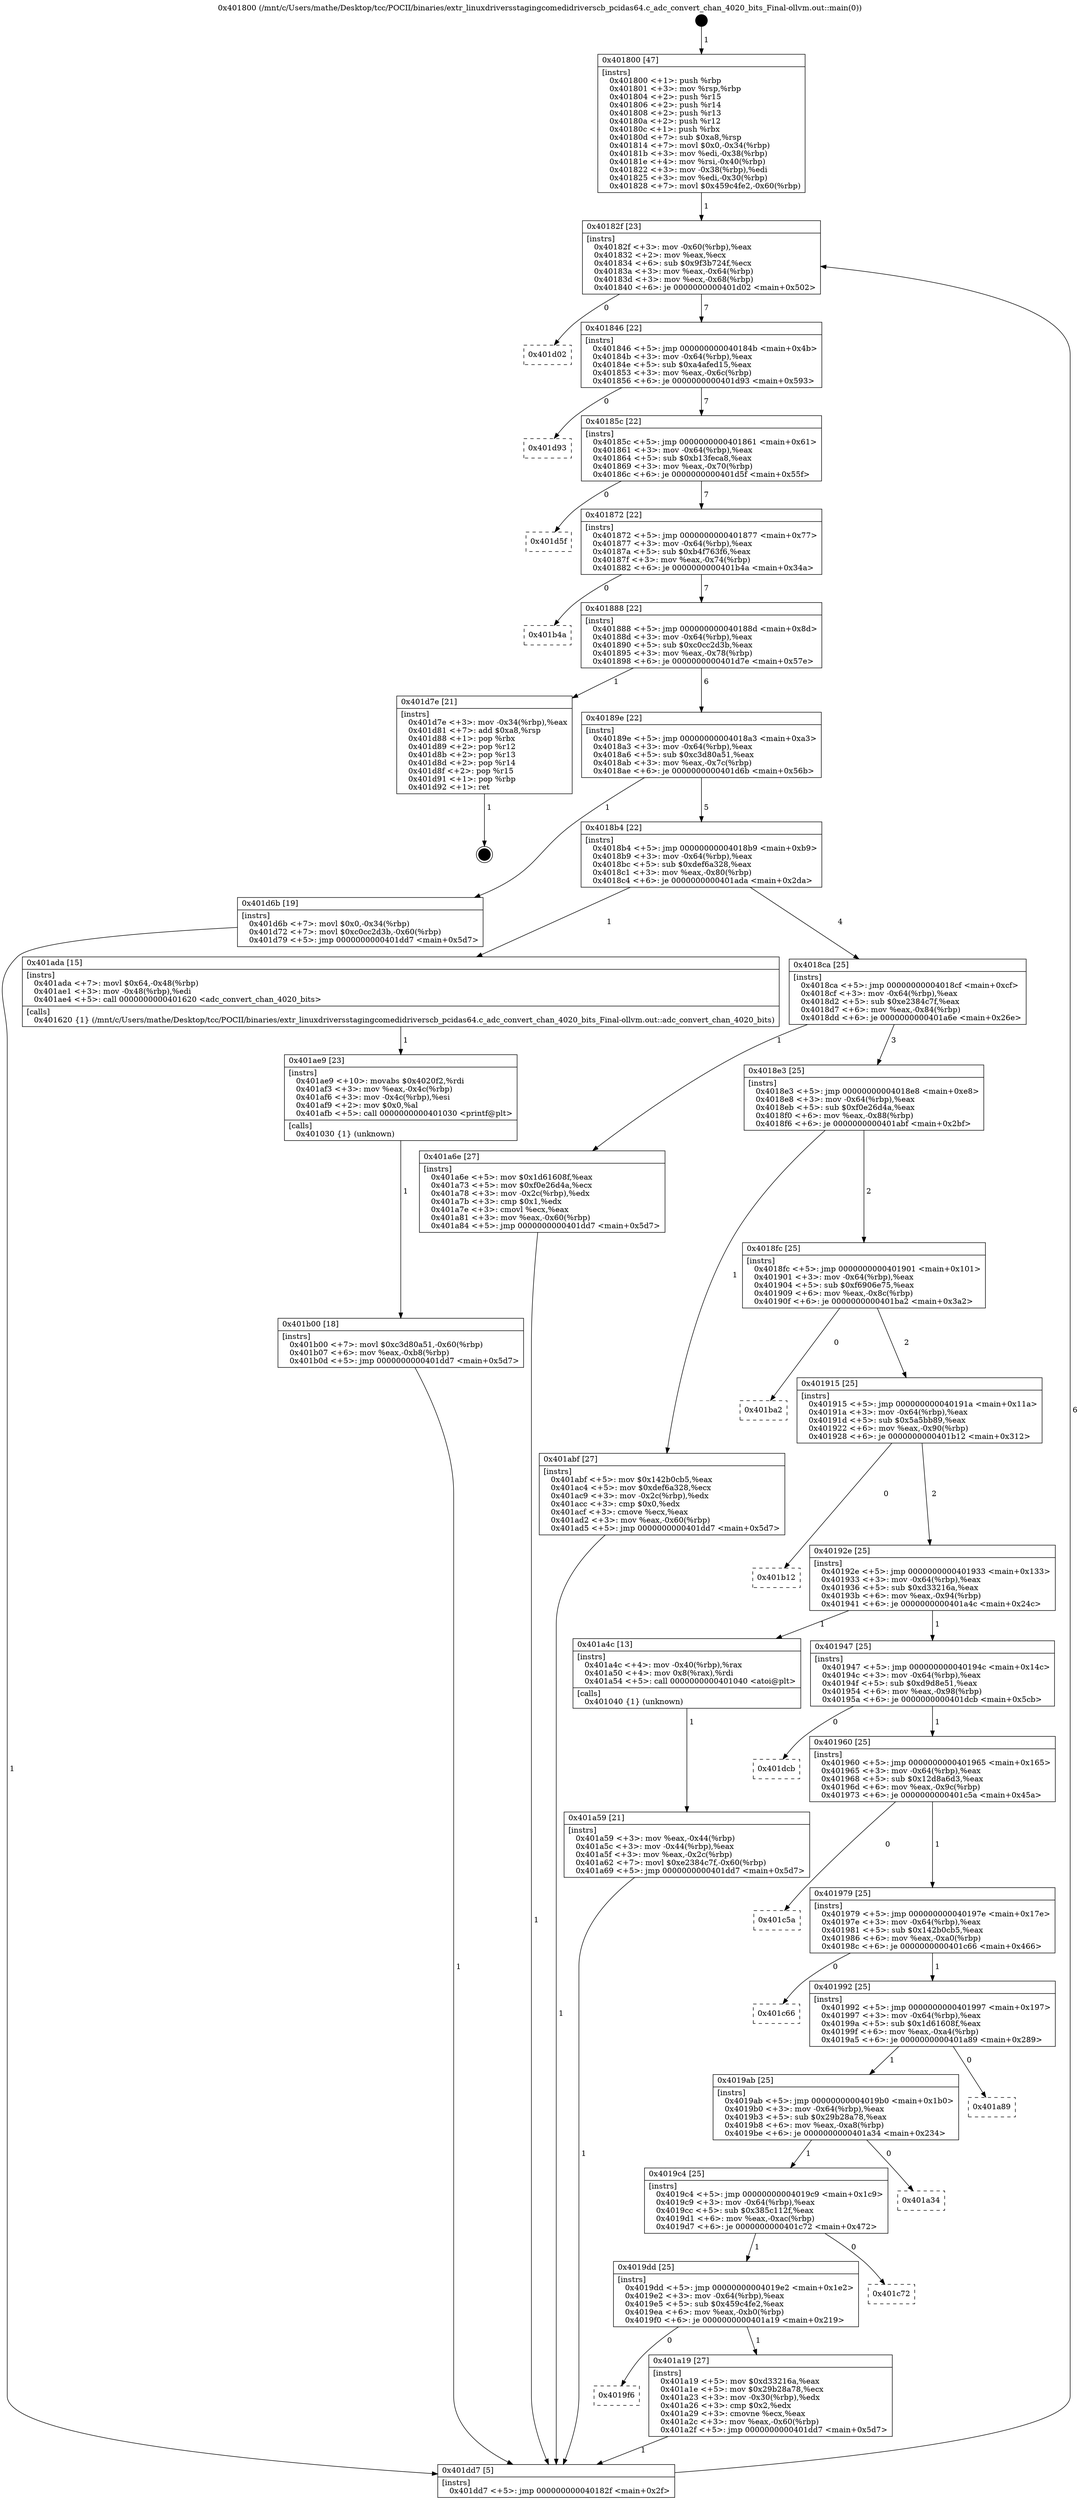 digraph "0x401800" {
  label = "0x401800 (/mnt/c/Users/mathe/Desktop/tcc/POCII/binaries/extr_linuxdriversstagingcomedidriverscb_pcidas64.c_adc_convert_chan_4020_bits_Final-ollvm.out::main(0))"
  labelloc = "t"
  node[shape=record]

  Entry [label="",width=0.3,height=0.3,shape=circle,fillcolor=black,style=filled]
  "0x40182f" [label="{
     0x40182f [23]\l
     | [instrs]\l
     &nbsp;&nbsp;0x40182f \<+3\>: mov -0x60(%rbp),%eax\l
     &nbsp;&nbsp;0x401832 \<+2\>: mov %eax,%ecx\l
     &nbsp;&nbsp;0x401834 \<+6\>: sub $0x9f3b724f,%ecx\l
     &nbsp;&nbsp;0x40183a \<+3\>: mov %eax,-0x64(%rbp)\l
     &nbsp;&nbsp;0x40183d \<+3\>: mov %ecx,-0x68(%rbp)\l
     &nbsp;&nbsp;0x401840 \<+6\>: je 0000000000401d02 \<main+0x502\>\l
  }"]
  "0x401d02" [label="{
     0x401d02\l
  }", style=dashed]
  "0x401846" [label="{
     0x401846 [22]\l
     | [instrs]\l
     &nbsp;&nbsp;0x401846 \<+5\>: jmp 000000000040184b \<main+0x4b\>\l
     &nbsp;&nbsp;0x40184b \<+3\>: mov -0x64(%rbp),%eax\l
     &nbsp;&nbsp;0x40184e \<+5\>: sub $0xa4afed15,%eax\l
     &nbsp;&nbsp;0x401853 \<+3\>: mov %eax,-0x6c(%rbp)\l
     &nbsp;&nbsp;0x401856 \<+6\>: je 0000000000401d93 \<main+0x593\>\l
  }"]
  Exit [label="",width=0.3,height=0.3,shape=circle,fillcolor=black,style=filled,peripheries=2]
  "0x401d93" [label="{
     0x401d93\l
  }", style=dashed]
  "0x40185c" [label="{
     0x40185c [22]\l
     | [instrs]\l
     &nbsp;&nbsp;0x40185c \<+5\>: jmp 0000000000401861 \<main+0x61\>\l
     &nbsp;&nbsp;0x401861 \<+3\>: mov -0x64(%rbp),%eax\l
     &nbsp;&nbsp;0x401864 \<+5\>: sub $0xb13feca8,%eax\l
     &nbsp;&nbsp;0x401869 \<+3\>: mov %eax,-0x70(%rbp)\l
     &nbsp;&nbsp;0x40186c \<+6\>: je 0000000000401d5f \<main+0x55f\>\l
  }"]
  "0x401b00" [label="{
     0x401b00 [18]\l
     | [instrs]\l
     &nbsp;&nbsp;0x401b00 \<+7\>: movl $0xc3d80a51,-0x60(%rbp)\l
     &nbsp;&nbsp;0x401b07 \<+6\>: mov %eax,-0xb8(%rbp)\l
     &nbsp;&nbsp;0x401b0d \<+5\>: jmp 0000000000401dd7 \<main+0x5d7\>\l
  }"]
  "0x401d5f" [label="{
     0x401d5f\l
  }", style=dashed]
  "0x401872" [label="{
     0x401872 [22]\l
     | [instrs]\l
     &nbsp;&nbsp;0x401872 \<+5\>: jmp 0000000000401877 \<main+0x77\>\l
     &nbsp;&nbsp;0x401877 \<+3\>: mov -0x64(%rbp),%eax\l
     &nbsp;&nbsp;0x40187a \<+5\>: sub $0xb4f763f6,%eax\l
     &nbsp;&nbsp;0x40187f \<+3\>: mov %eax,-0x74(%rbp)\l
     &nbsp;&nbsp;0x401882 \<+6\>: je 0000000000401b4a \<main+0x34a\>\l
  }"]
  "0x401ae9" [label="{
     0x401ae9 [23]\l
     | [instrs]\l
     &nbsp;&nbsp;0x401ae9 \<+10\>: movabs $0x4020f2,%rdi\l
     &nbsp;&nbsp;0x401af3 \<+3\>: mov %eax,-0x4c(%rbp)\l
     &nbsp;&nbsp;0x401af6 \<+3\>: mov -0x4c(%rbp),%esi\l
     &nbsp;&nbsp;0x401af9 \<+2\>: mov $0x0,%al\l
     &nbsp;&nbsp;0x401afb \<+5\>: call 0000000000401030 \<printf@plt\>\l
     | [calls]\l
     &nbsp;&nbsp;0x401030 \{1\} (unknown)\l
  }"]
  "0x401b4a" [label="{
     0x401b4a\l
  }", style=dashed]
  "0x401888" [label="{
     0x401888 [22]\l
     | [instrs]\l
     &nbsp;&nbsp;0x401888 \<+5\>: jmp 000000000040188d \<main+0x8d\>\l
     &nbsp;&nbsp;0x40188d \<+3\>: mov -0x64(%rbp),%eax\l
     &nbsp;&nbsp;0x401890 \<+5\>: sub $0xc0cc2d3b,%eax\l
     &nbsp;&nbsp;0x401895 \<+3\>: mov %eax,-0x78(%rbp)\l
     &nbsp;&nbsp;0x401898 \<+6\>: je 0000000000401d7e \<main+0x57e\>\l
  }"]
  "0x401a59" [label="{
     0x401a59 [21]\l
     | [instrs]\l
     &nbsp;&nbsp;0x401a59 \<+3\>: mov %eax,-0x44(%rbp)\l
     &nbsp;&nbsp;0x401a5c \<+3\>: mov -0x44(%rbp),%eax\l
     &nbsp;&nbsp;0x401a5f \<+3\>: mov %eax,-0x2c(%rbp)\l
     &nbsp;&nbsp;0x401a62 \<+7\>: movl $0xe2384c7f,-0x60(%rbp)\l
     &nbsp;&nbsp;0x401a69 \<+5\>: jmp 0000000000401dd7 \<main+0x5d7\>\l
  }"]
  "0x401d7e" [label="{
     0x401d7e [21]\l
     | [instrs]\l
     &nbsp;&nbsp;0x401d7e \<+3\>: mov -0x34(%rbp),%eax\l
     &nbsp;&nbsp;0x401d81 \<+7\>: add $0xa8,%rsp\l
     &nbsp;&nbsp;0x401d88 \<+1\>: pop %rbx\l
     &nbsp;&nbsp;0x401d89 \<+2\>: pop %r12\l
     &nbsp;&nbsp;0x401d8b \<+2\>: pop %r13\l
     &nbsp;&nbsp;0x401d8d \<+2\>: pop %r14\l
     &nbsp;&nbsp;0x401d8f \<+2\>: pop %r15\l
     &nbsp;&nbsp;0x401d91 \<+1\>: pop %rbp\l
     &nbsp;&nbsp;0x401d92 \<+1\>: ret\l
  }"]
  "0x40189e" [label="{
     0x40189e [22]\l
     | [instrs]\l
     &nbsp;&nbsp;0x40189e \<+5\>: jmp 00000000004018a3 \<main+0xa3\>\l
     &nbsp;&nbsp;0x4018a3 \<+3\>: mov -0x64(%rbp),%eax\l
     &nbsp;&nbsp;0x4018a6 \<+5\>: sub $0xc3d80a51,%eax\l
     &nbsp;&nbsp;0x4018ab \<+3\>: mov %eax,-0x7c(%rbp)\l
     &nbsp;&nbsp;0x4018ae \<+6\>: je 0000000000401d6b \<main+0x56b\>\l
  }"]
  "0x401800" [label="{
     0x401800 [47]\l
     | [instrs]\l
     &nbsp;&nbsp;0x401800 \<+1\>: push %rbp\l
     &nbsp;&nbsp;0x401801 \<+3\>: mov %rsp,%rbp\l
     &nbsp;&nbsp;0x401804 \<+2\>: push %r15\l
     &nbsp;&nbsp;0x401806 \<+2\>: push %r14\l
     &nbsp;&nbsp;0x401808 \<+2\>: push %r13\l
     &nbsp;&nbsp;0x40180a \<+2\>: push %r12\l
     &nbsp;&nbsp;0x40180c \<+1\>: push %rbx\l
     &nbsp;&nbsp;0x40180d \<+7\>: sub $0xa8,%rsp\l
     &nbsp;&nbsp;0x401814 \<+7\>: movl $0x0,-0x34(%rbp)\l
     &nbsp;&nbsp;0x40181b \<+3\>: mov %edi,-0x38(%rbp)\l
     &nbsp;&nbsp;0x40181e \<+4\>: mov %rsi,-0x40(%rbp)\l
     &nbsp;&nbsp;0x401822 \<+3\>: mov -0x38(%rbp),%edi\l
     &nbsp;&nbsp;0x401825 \<+3\>: mov %edi,-0x30(%rbp)\l
     &nbsp;&nbsp;0x401828 \<+7\>: movl $0x459c4fe2,-0x60(%rbp)\l
  }"]
  "0x401d6b" [label="{
     0x401d6b [19]\l
     | [instrs]\l
     &nbsp;&nbsp;0x401d6b \<+7\>: movl $0x0,-0x34(%rbp)\l
     &nbsp;&nbsp;0x401d72 \<+7\>: movl $0xc0cc2d3b,-0x60(%rbp)\l
     &nbsp;&nbsp;0x401d79 \<+5\>: jmp 0000000000401dd7 \<main+0x5d7\>\l
  }"]
  "0x4018b4" [label="{
     0x4018b4 [22]\l
     | [instrs]\l
     &nbsp;&nbsp;0x4018b4 \<+5\>: jmp 00000000004018b9 \<main+0xb9\>\l
     &nbsp;&nbsp;0x4018b9 \<+3\>: mov -0x64(%rbp),%eax\l
     &nbsp;&nbsp;0x4018bc \<+5\>: sub $0xdef6a328,%eax\l
     &nbsp;&nbsp;0x4018c1 \<+3\>: mov %eax,-0x80(%rbp)\l
     &nbsp;&nbsp;0x4018c4 \<+6\>: je 0000000000401ada \<main+0x2da\>\l
  }"]
  "0x401dd7" [label="{
     0x401dd7 [5]\l
     | [instrs]\l
     &nbsp;&nbsp;0x401dd7 \<+5\>: jmp 000000000040182f \<main+0x2f\>\l
  }"]
  "0x401ada" [label="{
     0x401ada [15]\l
     | [instrs]\l
     &nbsp;&nbsp;0x401ada \<+7\>: movl $0x64,-0x48(%rbp)\l
     &nbsp;&nbsp;0x401ae1 \<+3\>: mov -0x48(%rbp),%edi\l
     &nbsp;&nbsp;0x401ae4 \<+5\>: call 0000000000401620 \<adc_convert_chan_4020_bits\>\l
     | [calls]\l
     &nbsp;&nbsp;0x401620 \{1\} (/mnt/c/Users/mathe/Desktop/tcc/POCII/binaries/extr_linuxdriversstagingcomedidriverscb_pcidas64.c_adc_convert_chan_4020_bits_Final-ollvm.out::adc_convert_chan_4020_bits)\l
  }"]
  "0x4018ca" [label="{
     0x4018ca [25]\l
     | [instrs]\l
     &nbsp;&nbsp;0x4018ca \<+5\>: jmp 00000000004018cf \<main+0xcf\>\l
     &nbsp;&nbsp;0x4018cf \<+3\>: mov -0x64(%rbp),%eax\l
     &nbsp;&nbsp;0x4018d2 \<+5\>: sub $0xe2384c7f,%eax\l
     &nbsp;&nbsp;0x4018d7 \<+6\>: mov %eax,-0x84(%rbp)\l
     &nbsp;&nbsp;0x4018dd \<+6\>: je 0000000000401a6e \<main+0x26e\>\l
  }"]
  "0x4019f6" [label="{
     0x4019f6\l
  }", style=dashed]
  "0x401a6e" [label="{
     0x401a6e [27]\l
     | [instrs]\l
     &nbsp;&nbsp;0x401a6e \<+5\>: mov $0x1d61608f,%eax\l
     &nbsp;&nbsp;0x401a73 \<+5\>: mov $0xf0e26d4a,%ecx\l
     &nbsp;&nbsp;0x401a78 \<+3\>: mov -0x2c(%rbp),%edx\l
     &nbsp;&nbsp;0x401a7b \<+3\>: cmp $0x1,%edx\l
     &nbsp;&nbsp;0x401a7e \<+3\>: cmovl %ecx,%eax\l
     &nbsp;&nbsp;0x401a81 \<+3\>: mov %eax,-0x60(%rbp)\l
     &nbsp;&nbsp;0x401a84 \<+5\>: jmp 0000000000401dd7 \<main+0x5d7\>\l
  }"]
  "0x4018e3" [label="{
     0x4018e3 [25]\l
     | [instrs]\l
     &nbsp;&nbsp;0x4018e3 \<+5\>: jmp 00000000004018e8 \<main+0xe8\>\l
     &nbsp;&nbsp;0x4018e8 \<+3\>: mov -0x64(%rbp),%eax\l
     &nbsp;&nbsp;0x4018eb \<+5\>: sub $0xf0e26d4a,%eax\l
     &nbsp;&nbsp;0x4018f0 \<+6\>: mov %eax,-0x88(%rbp)\l
     &nbsp;&nbsp;0x4018f6 \<+6\>: je 0000000000401abf \<main+0x2bf\>\l
  }"]
  "0x401a19" [label="{
     0x401a19 [27]\l
     | [instrs]\l
     &nbsp;&nbsp;0x401a19 \<+5\>: mov $0xd33216a,%eax\l
     &nbsp;&nbsp;0x401a1e \<+5\>: mov $0x29b28a78,%ecx\l
     &nbsp;&nbsp;0x401a23 \<+3\>: mov -0x30(%rbp),%edx\l
     &nbsp;&nbsp;0x401a26 \<+3\>: cmp $0x2,%edx\l
     &nbsp;&nbsp;0x401a29 \<+3\>: cmovne %ecx,%eax\l
     &nbsp;&nbsp;0x401a2c \<+3\>: mov %eax,-0x60(%rbp)\l
     &nbsp;&nbsp;0x401a2f \<+5\>: jmp 0000000000401dd7 \<main+0x5d7\>\l
  }"]
  "0x401abf" [label="{
     0x401abf [27]\l
     | [instrs]\l
     &nbsp;&nbsp;0x401abf \<+5\>: mov $0x142b0cb5,%eax\l
     &nbsp;&nbsp;0x401ac4 \<+5\>: mov $0xdef6a328,%ecx\l
     &nbsp;&nbsp;0x401ac9 \<+3\>: mov -0x2c(%rbp),%edx\l
     &nbsp;&nbsp;0x401acc \<+3\>: cmp $0x0,%edx\l
     &nbsp;&nbsp;0x401acf \<+3\>: cmove %ecx,%eax\l
     &nbsp;&nbsp;0x401ad2 \<+3\>: mov %eax,-0x60(%rbp)\l
     &nbsp;&nbsp;0x401ad5 \<+5\>: jmp 0000000000401dd7 \<main+0x5d7\>\l
  }"]
  "0x4018fc" [label="{
     0x4018fc [25]\l
     | [instrs]\l
     &nbsp;&nbsp;0x4018fc \<+5\>: jmp 0000000000401901 \<main+0x101\>\l
     &nbsp;&nbsp;0x401901 \<+3\>: mov -0x64(%rbp),%eax\l
     &nbsp;&nbsp;0x401904 \<+5\>: sub $0xf6906e75,%eax\l
     &nbsp;&nbsp;0x401909 \<+6\>: mov %eax,-0x8c(%rbp)\l
     &nbsp;&nbsp;0x40190f \<+6\>: je 0000000000401ba2 \<main+0x3a2\>\l
  }"]
  "0x4019dd" [label="{
     0x4019dd [25]\l
     | [instrs]\l
     &nbsp;&nbsp;0x4019dd \<+5\>: jmp 00000000004019e2 \<main+0x1e2\>\l
     &nbsp;&nbsp;0x4019e2 \<+3\>: mov -0x64(%rbp),%eax\l
     &nbsp;&nbsp;0x4019e5 \<+5\>: sub $0x459c4fe2,%eax\l
     &nbsp;&nbsp;0x4019ea \<+6\>: mov %eax,-0xb0(%rbp)\l
     &nbsp;&nbsp;0x4019f0 \<+6\>: je 0000000000401a19 \<main+0x219\>\l
  }"]
  "0x401ba2" [label="{
     0x401ba2\l
  }", style=dashed]
  "0x401915" [label="{
     0x401915 [25]\l
     | [instrs]\l
     &nbsp;&nbsp;0x401915 \<+5\>: jmp 000000000040191a \<main+0x11a\>\l
     &nbsp;&nbsp;0x40191a \<+3\>: mov -0x64(%rbp),%eax\l
     &nbsp;&nbsp;0x40191d \<+5\>: sub $0x5a5bb89,%eax\l
     &nbsp;&nbsp;0x401922 \<+6\>: mov %eax,-0x90(%rbp)\l
     &nbsp;&nbsp;0x401928 \<+6\>: je 0000000000401b12 \<main+0x312\>\l
  }"]
  "0x401c72" [label="{
     0x401c72\l
  }", style=dashed]
  "0x401b12" [label="{
     0x401b12\l
  }", style=dashed]
  "0x40192e" [label="{
     0x40192e [25]\l
     | [instrs]\l
     &nbsp;&nbsp;0x40192e \<+5\>: jmp 0000000000401933 \<main+0x133\>\l
     &nbsp;&nbsp;0x401933 \<+3\>: mov -0x64(%rbp),%eax\l
     &nbsp;&nbsp;0x401936 \<+5\>: sub $0xd33216a,%eax\l
     &nbsp;&nbsp;0x40193b \<+6\>: mov %eax,-0x94(%rbp)\l
     &nbsp;&nbsp;0x401941 \<+6\>: je 0000000000401a4c \<main+0x24c\>\l
  }"]
  "0x4019c4" [label="{
     0x4019c4 [25]\l
     | [instrs]\l
     &nbsp;&nbsp;0x4019c4 \<+5\>: jmp 00000000004019c9 \<main+0x1c9\>\l
     &nbsp;&nbsp;0x4019c9 \<+3\>: mov -0x64(%rbp),%eax\l
     &nbsp;&nbsp;0x4019cc \<+5\>: sub $0x385c112f,%eax\l
     &nbsp;&nbsp;0x4019d1 \<+6\>: mov %eax,-0xac(%rbp)\l
     &nbsp;&nbsp;0x4019d7 \<+6\>: je 0000000000401c72 \<main+0x472\>\l
  }"]
  "0x401a4c" [label="{
     0x401a4c [13]\l
     | [instrs]\l
     &nbsp;&nbsp;0x401a4c \<+4\>: mov -0x40(%rbp),%rax\l
     &nbsp;&nbsp;0x401a50 \<+4\>: mov 0x8(%rax),%rdi\l
     &nbsp;&nbsp;0x401a54 \<+5\>: call 0000000000401040 \<atoi@plt\>\l
     | [calls]\l
     &nbsp;&nbsp;0x401040 \{1\} (unknown)\l
  }"]
  "0x401947" [label="{
     0x401947 [25]\l
     | [instrs]\l
     &nbsp;&nbsp;0x401947 \<+5\>: jmp 000000000040194c \<main+0x14c\>\l
     &nbsp;&nbsp;0x40194c \<+3\>: mov -0x64(%rbp),%eax\l
     &nbsp;&nbsp;0x40194f \<+5\>: sub $0xd9d8e51,%eax\l
     &nbsp;&nbsp;0x401954 \<+6\>: mov %eax,-0x98(%rbp)\l
     &nbsp;&nbsp;0x40195a \<+6\>: je 0000000000401dcb \<main+0x5cb\>\l
  }"]
  "0x401a34" [label="{
     0x401a34\l
  }", style=dashed]
  "0x401dcb" [label="{
     0x401dcb\l
  }", style=dashed]
  "0x401960" [label="{
     0x401960 [25]\l
     | [instrs]\l
     &nbsp;&nbsp;0x401960 \<+5\>: jmp 0000000000401965 \<main+0x165\>\l
     &nbsp;&nbsp;0x401965 \<+3\>: mov -0x64(%rbp),%eax\l
     &nbsp;&nbsp;0x401968 \<+5\>: sub $0x12d8a6d3,%eax\l
     &nbsp;&nbsp;0x40196d \<+6\>: mov %eax,-0x9c(%rbp)\l
     &nbsp;&nbsp;0x401973 \<+6\>: je 0000000000401c5a \<main+0x45a\>\l
  }"]
  "0x4019ab" [label="{
     0x4019ab [25]\l
     | [instrs]\l
     &nbsp;&nbsp;0x4019ab \<+5\>: jmp 00000000004019b0 \<main+0x1b0\>\l
     &nbsp;&nbsp;0x4019b0 \<+3\>: mov -0x64(%rbp),%eax\l
     &nbsp;&nbsp;0x4019b3 \<+5\>: sub $0x29b28a78,%eax\l
     &nbsp;&nbsp;0x4019b8 \<+6\>: mov %eax,-0xa8(%rbp)\l
     &nbsp;&nbsp;0x4019be \<+6\>: je 0000000000401a34 \<main+0x234\>\l
  }"]
  "0x401c5a" [label="{
     0x401c5a\l
  }", style=dashed]
  "0x401979" [label="{
     0x401979 [25]\l
     | [instrs]\l
     &nbsp;&nbsp;0x401979 \<+5\>: jmp 000000000040197e \<main+0x17e\>\l
     &nbsp;&nbsp;0x40197e \<+3\>: mov -0x64(%rbp),%eax\l
     &nbsp;&nbsp;0x401981 \<+5\>: sub $0x142b0cb5,%eax\l
     &nbsp;&nbsp;0x401986 \<+6\>: mov %eax,-0xa0(%rbp)\l
     &nbsp;&nbsp;0x40198c \<+6\>: je 0000000000401c66 \<main+0x466\>\l
  }"]
  "0x401a89" [label="{
     0x401a89\l
  }", style=dashed]
  "0x401c66" [label="{
     0x401c66\l
  }", style=dashed]
  "0x401992" [label="{
     0x401992 [25]\l
     | [instrs]\l
     &nbsp;&nbsp;0x401992 \<+5\>: jmp 0000000000401997 \<main+0x197\>\l
     &nbsp;&nbsp;0x401997 \<+3\>: mov -0x64(%rbp),%eax\l
     &nbsp;&nbsp;0x40199a \<+5\>: sub $0x1d61608f,%eax\l
     &nbsp;&nbsp;0x40199f \<+6\>: mov %eax,-0xa4(%rbp)\l
     &nbsp;&nbsp;0x4019a5 \<+6\>: je 0000000000401a89 \<main+0x289\>\l
  }"]
  Entry -> "0x401800" [label=" 1"]
  "0x40182f" -> "0x401d02" [label=" 0"]
  "0x40182f" -> "0x401846" [label=" 7"]
  "0x401d7e" -> Exit [label=" 1"]
  "0x401846" -> "0x401d93" [label=" 0"]
  "0x401846" -> "0x40185c" [label=" 7"]
  "0x401d6b" -> "0x401dd7" [label=" 1"]
  "0x40185c" -> "0x401d5f" [label=" 0"]
  "0x40185c" -> "0x401872" [label=" 7"]
  "0x401b00" -> "0x401dd7" [label=" 1"]
  "0x401872" -> "0x401b4a" [label=" 0"]
  "0x401872" -> "0x401888" [label=" 7"]
  "0x401ae9" -> "0x401b00" [label=" 1"]
  "0x401888" -> "0x401d7e" [label=" 1"]
  "0x401888" -> "0x40189e" [label=" 6"]
  "0x401ada" -> "0x401ae9" [label=" 1"]
  "0x40189e" -> "0x401d6b" [label=" 1"]
  "0x40189e" -> "0x4018b4" [label=" 5"]
  "0x401abf" -> "0x401dd7" [label=" 1"]
  "0x4018b4" -> "0x401ada" [label=" 1"]
  "0x4018b4" -> "0x4018ca" [label=" 4"]
  "0x401a6e" -> "0x401dd7" [label=" 1"]
  "0x4018ca" -> "0x401a6e" [label=" 1"]
  "0x4018ca" -> "0x4018e3" [label=" 3"]
  "0x401a59" -> "0x401dd7" [label=" 1"]
  "0x4018e3" -> "0x401abf" [label=" 1"]
  "0x4018e3" -> "0x4018fc" [label=" 2"]
  "0x401a4c" -> "0x401a59" [label=" 1"]
  "0x4018fc" -> "0x401ba2" [label=" 0"]
  "0x4018fc" -> "0x401915" [label=" 2"]
  "0x401800" -> "0x40182f" [label=" 1"]
  "0x401915" -> "0x401b12" [label=" 0"]
  "0x401915" -> "0x40192e" [label=" 2"]
  "0x401a19" -> "0x401dd7" [label=" 1"]
  "0x40192e" -> "0x401a4c" [label=" 1"]
  "0x40192e" -> "0x401947" [label=" 1"]
  "0x4019dd" -> "0x401a19" [label=" 1"]
  "0x401947" -> "0x401dcb" [label=" 0"]
  "0x401947" -> "0x401960" [label=" 1"]
  "0x401dd7" -> "0x40182f" [label=" 6"]
  "0x401960" -> "0x401c5a" [label=" 0"]
  "0x401960" -> "0x401979" [label=" 1"]
  "0x4019c4" -> "0x401c72" [label=" 0"]
  "0x401979" -> "0x401c66" [label=" 0"]
  "0x401979" -> "0x401992" [label=" 1"]
  "0x4019dd" -> "0x4019f6" [label=" 0"]
  "0x401992" -> "0x401a89" [label=" 0"]
  "0x401992" -> "0x4019ab" [label=" 1"]
  "0x4019c4" -> "0x4019dd" [label=" 1"]
  "0x4019ab" -> "0x401a34" [label=" 0"]
  "0x4019ab" -> "0x4019c4" [label=" 1"]
}
